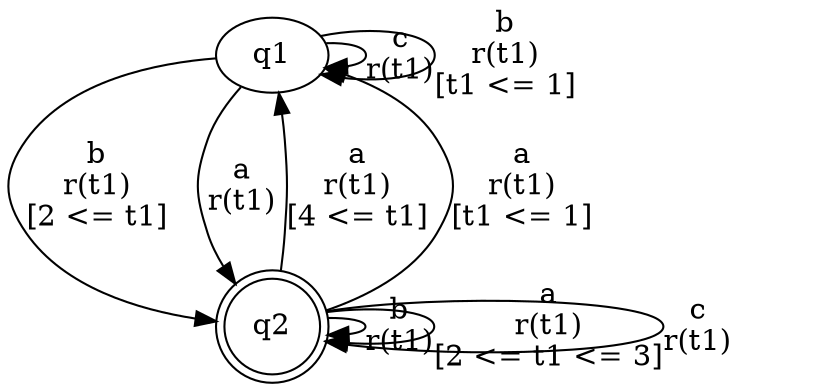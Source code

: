 digraph "tests_1/test1199/solution1001/solution" {
	q1[label=q1]
	q2[label=q2 shape=doublecircle]
	q1 -> q1[label="c\nr(t1)\n"]
	q1 -> q1[label="b\nr(t1)\n[t1 <= 1]"]
	q1 -> q2[label="b\nr(t1)\n[2 <= t1]"]
	q2 -> q1[label="a\nr(t1)\n[4 <= t1]"]
	q2 -> q2[label="b\nr(t1)\n"]
	q2 -> q2[label="a\nr(t1)\n[2 <= t1 <= 3]"]
	q2 -> q1[label="a\nr(t1)\n[t1 <= 1]"]
	q2 -> q2[label="c\nr(t1)\n"]
	q1 -> q2[label="a\nr(t1)\n"]
}

